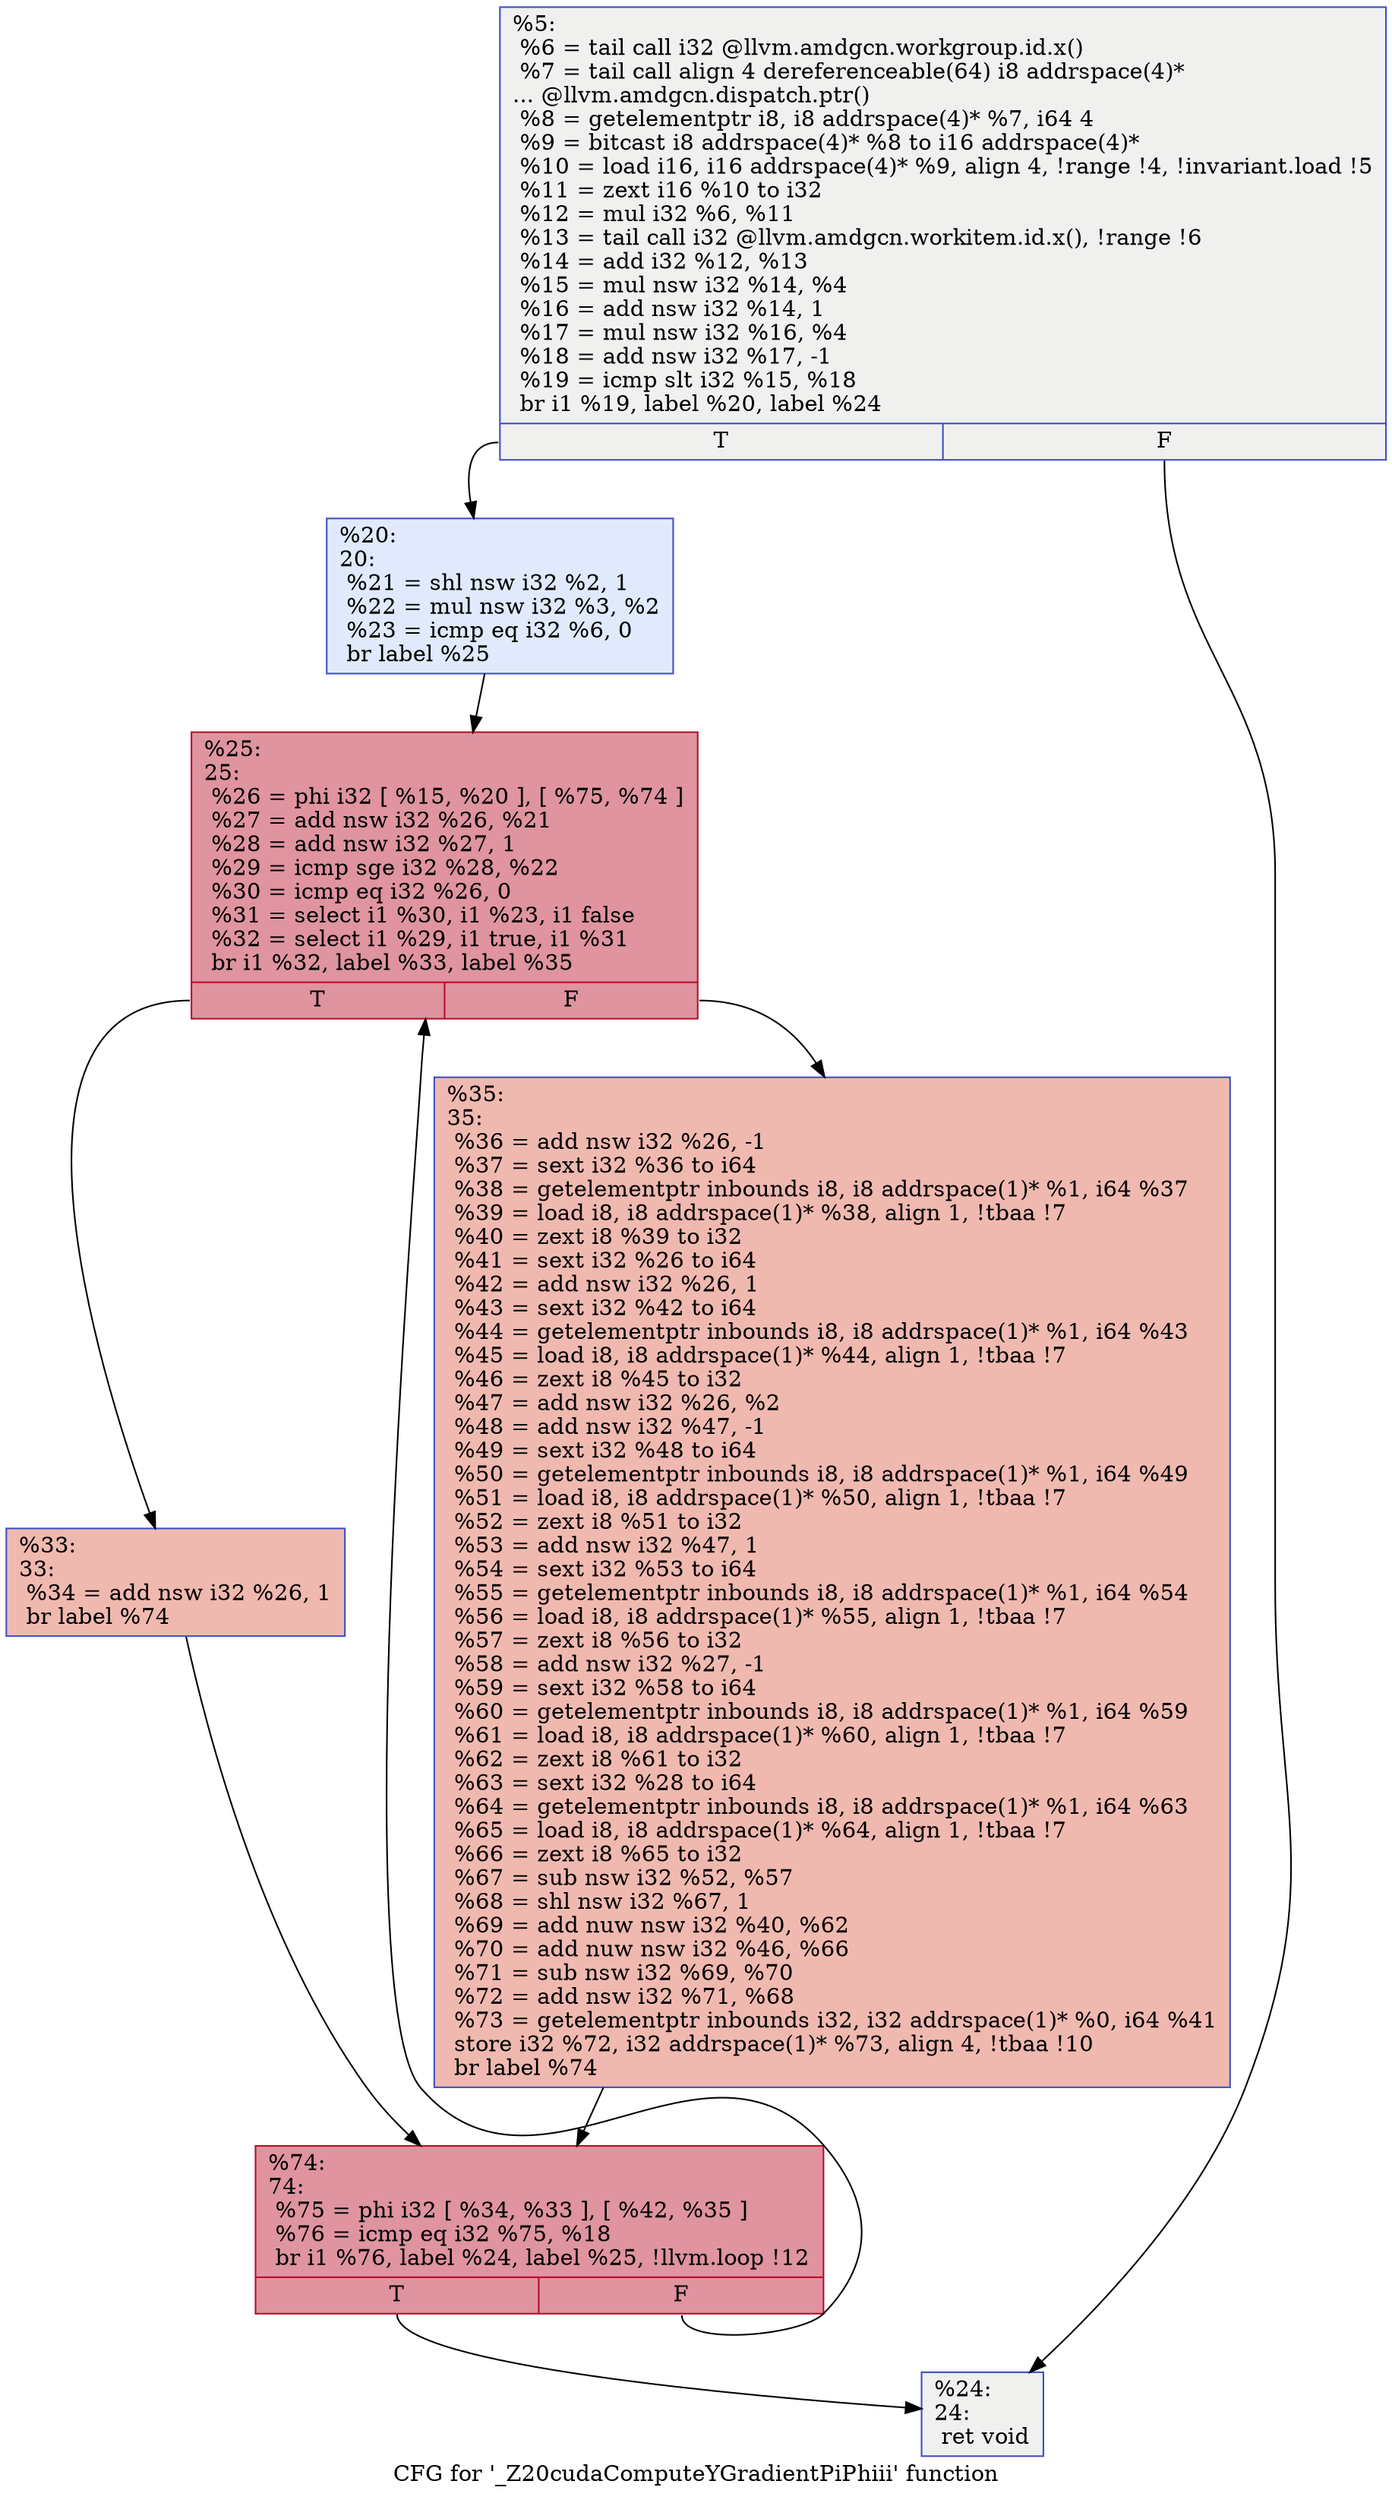 digraph "CFG for '_Z20cudaComputeYGradientPiPhiii' function" {
	label="CFG for '_Z20cudaComputeYGradientPiPhiii' function";

	Node0x59f0970 [shape=record,color="#3d50c3ff", style=filled, fillcolor="#dedcdb70",label="{%5:\l  %6 = tail call i32 @llvm.amdgcn.workgroup.id.x()\l  %7 = tail call align 4 dereferenceable(64) i8 addrspace(4)*\l... @llvm.amdgcn.dispatch.ptr()\l  %8 = getelementptr i8, i8 addrspace(4)* %7, i64 4\l  %9 = bitcast i8 addrspace(4)* %8 to i16 addrspace(4)*\l  %10 = load i16, i16 addrspace(4)* %9, align 4, !range !4, !invariant.load !5\l  %11 = zext i16 %10 to i32\l  %12 = mul i32 %6, %11\l  %13 = tail call i32 @llvm.amdgcn.workitem.id.x(), !range !6\l  %14 = add i32 %12, %13\l  %15 = mul nsw i32 %14, %4\l  %16 = add nsw i32 %14, 1\l  %17 = mul nsw i32 %16, %4\l  %18 = add nsw i32 %17, -1\l  %19 = icmp slt i32 %15, %18\l  br i1 %19, label %20, label %24\l|{<s0>T|<s1>F}}"];
	Node0x59f0970:s0 -> Node0x59f2b20;
	Node0x59f0970:s1 -> Node0x59f2bb0;
	Node0x59f2b20 [shape=record,color="#3d50c3ff", style=filled, fillcolor="#b9d0f970",label="{%20:\l20:                                               \l  %21 = shl nsw i32 %2, 1\l  %22 = mul nsw i32 %3, %2\l  %23 = icmp eq i32 %6, 0\l  br label %25\l}"];
	Node0x59f2b20 -> Node0x59f2ed0;
	Node0x59f2bb0 [shape=record,color="#3d50c3ff", style=filled, fillcolor="#dedcdb70",label="{%24:\l24:                                               \l  ret void\l}"];
	Node0x59f2ed0 [shape=record,color="#b70d28ff", style=filled, fillcolor="#b70d2870",label="{%25:\l25:                                               \l  %26 = phi i32 [ %15, %20 ], [ %75, %74 ]\l  %27 = add nsw i32 %26, %21\l  %28 = add nsw i32 %27, 1\l  %29 = icmp sge i32 %28, %22\l  %30 = icmp eq i32 %26, 0\l  %31 = select i1 %30, i1 %23, i1 false\l  %32 = select i1 %29, i1 true, i1 %31\l  br i1 %32, label %33, label %35\l|{<s0>T|<s1>F}}"];
	Node0x59f2ed0:s0 -> Node0x59f28c0;
	Node0x59f2ed0:s1 -> Node0x59f2950;
	Node0x59f28c0 [shape=record,color="#3d50c3ff", style=filled, fillcolor="#de614d70",label="{%33:\l33:                                               \l  %34 = add nsw i32 %26, 1\l  br label %74\l}"];
	Node0x59f28c0 -> Node0x59f3010;
	Node0x59f2950 [shape=record,color="#3d50c3ff", style=filled, fillcolor="#de614d70",label="{%35:\l35:                                               \l  %36 = add nsw i32 %26, -1\l  %37 = sext i32 %36 to i64\l  %38 = getelementptr inbounds i8, i8 addrspace(1)* %1, i64 %37\l  %39 = load i8, i8 addrspace(1)* %38, align 1, !tbaa !7\l  %40 = zext i8 %39 to i32\l  %41 = sext i32 %26 to i64\l  %42 = add nsw i32 %26, 1\l  %43 = sext i32 %42 to i64\l  %44 = getelementptr inbounds i8, i8 addrspace(1)* %1, i64 %43\l  %45 = load i8, i8 addrspace(1)* %44, align 1, !tbaa !7\l  %46 = zext i8 %45 to i32\l  %47 = add nsw i32 %26, %2\l  %48 = add nsw i32 %47, -1\l  %49 = sext i32 %48 to i64\l  %50 = getelementptr inbounds i8, i8 addrspace(1)* %1, i64 %49\l  %51 = load i8, i8 addrspace(1)* %50, align 1, !tbaa !7\l  %52 = zext i8 %51 to i32\l  %53 = add nsw i32 %47, 1\l  %54 = sext i32 %53 to i64\l  %55 = getelementptr inbounds i8, i8 addrspace(1)* %1, i64 %54\l  %56 = load i8, i8 addrspace(1)* %55, align 1, !tbaa !7\l  %57 = zext i8 %56 to i32\l  %58 = add nsw i32 %27, -1\l  %59 = sext i32 %58 to i64\l  %60 = getelementptr inbounds i8, i8 addrspace(1)* %1, i64 %59\l  %61 = load i8, i8 addrspace(1)* %60, align 1, !tbaa !7\l  %62 = zext i8 %61 to i32\l  %63 = sext i32 %28 to i64\l  %64 = getelementptr inbounds i8, i8 addrspace(1)* %1, i64 %63\l  %65 = load i8, i8 addrspace(1)* %64, align 1, !tbaa !7\l  %66 = zext i8 %65 to i32\l  %67 = sub nsw i32 %52, %57\l  %68 = shl nsw i32 %67, 1\l  %69 = add nuw nsw i32 %40, %62\l  %70 = add nuw nsw i32 %46, %66\l  %71 = sub nsw i32 %69, %70\l  %72 = add nsw i32 %71, %68\l  %73 = getelementptr inbounds i32, i32 addrspace(1)* %0, i64 %41\l  store i32 %72, i32 addrspace(1)* %73, align 4, !tbaa !10\l  br label %74\l}"];
	Node0x59f2950 -> Node0x59f3010;
	Node0x59f3010 [shape=record,color="#b70d28ff", style=filled, fillcolor="#b70d2870",label="{%74:\l74:                                               \l  %75 = phi i32 [ %34, %33 ], [ %42, %35 ]\l  %76 = icmp eq i32 %75, %18\l  br i1 %76, label %24, label %25, !llvm.loop !12\l|{<s0>T|<s1>F}}"];
	Node0x59f3010:s0 -> Node0x59f2bb0;
	Node0x59f3010:s1 -> Node0x59f2ed0;
}
